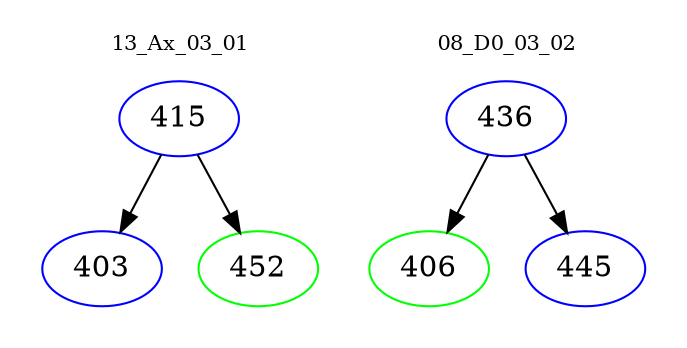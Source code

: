 digraph{
subgraph cluster_0 {
color = white
label = "13_Ax_03_01";
fontsize=10;
T0_415 [label="415", color="blue"]
T0_415 -> T0_403 [color="black"]
T0_403 [label="403", color="blue"]
T0_415 -> T0_452 [color="black"]
T0_452 [label="452", color="green"]
}
subgraph cluster_1 {
color = white
label = "08_D0_03_02";
fontsize=10;
T1_436 [label="436", color="blue"]
T1_436 -> T1_406 [color="black"]
T1_406 [label="406", color="green"]
T1_436 -> T1_445 [color="black"]
T1_445 [label="445", color="blue"]
}
}
